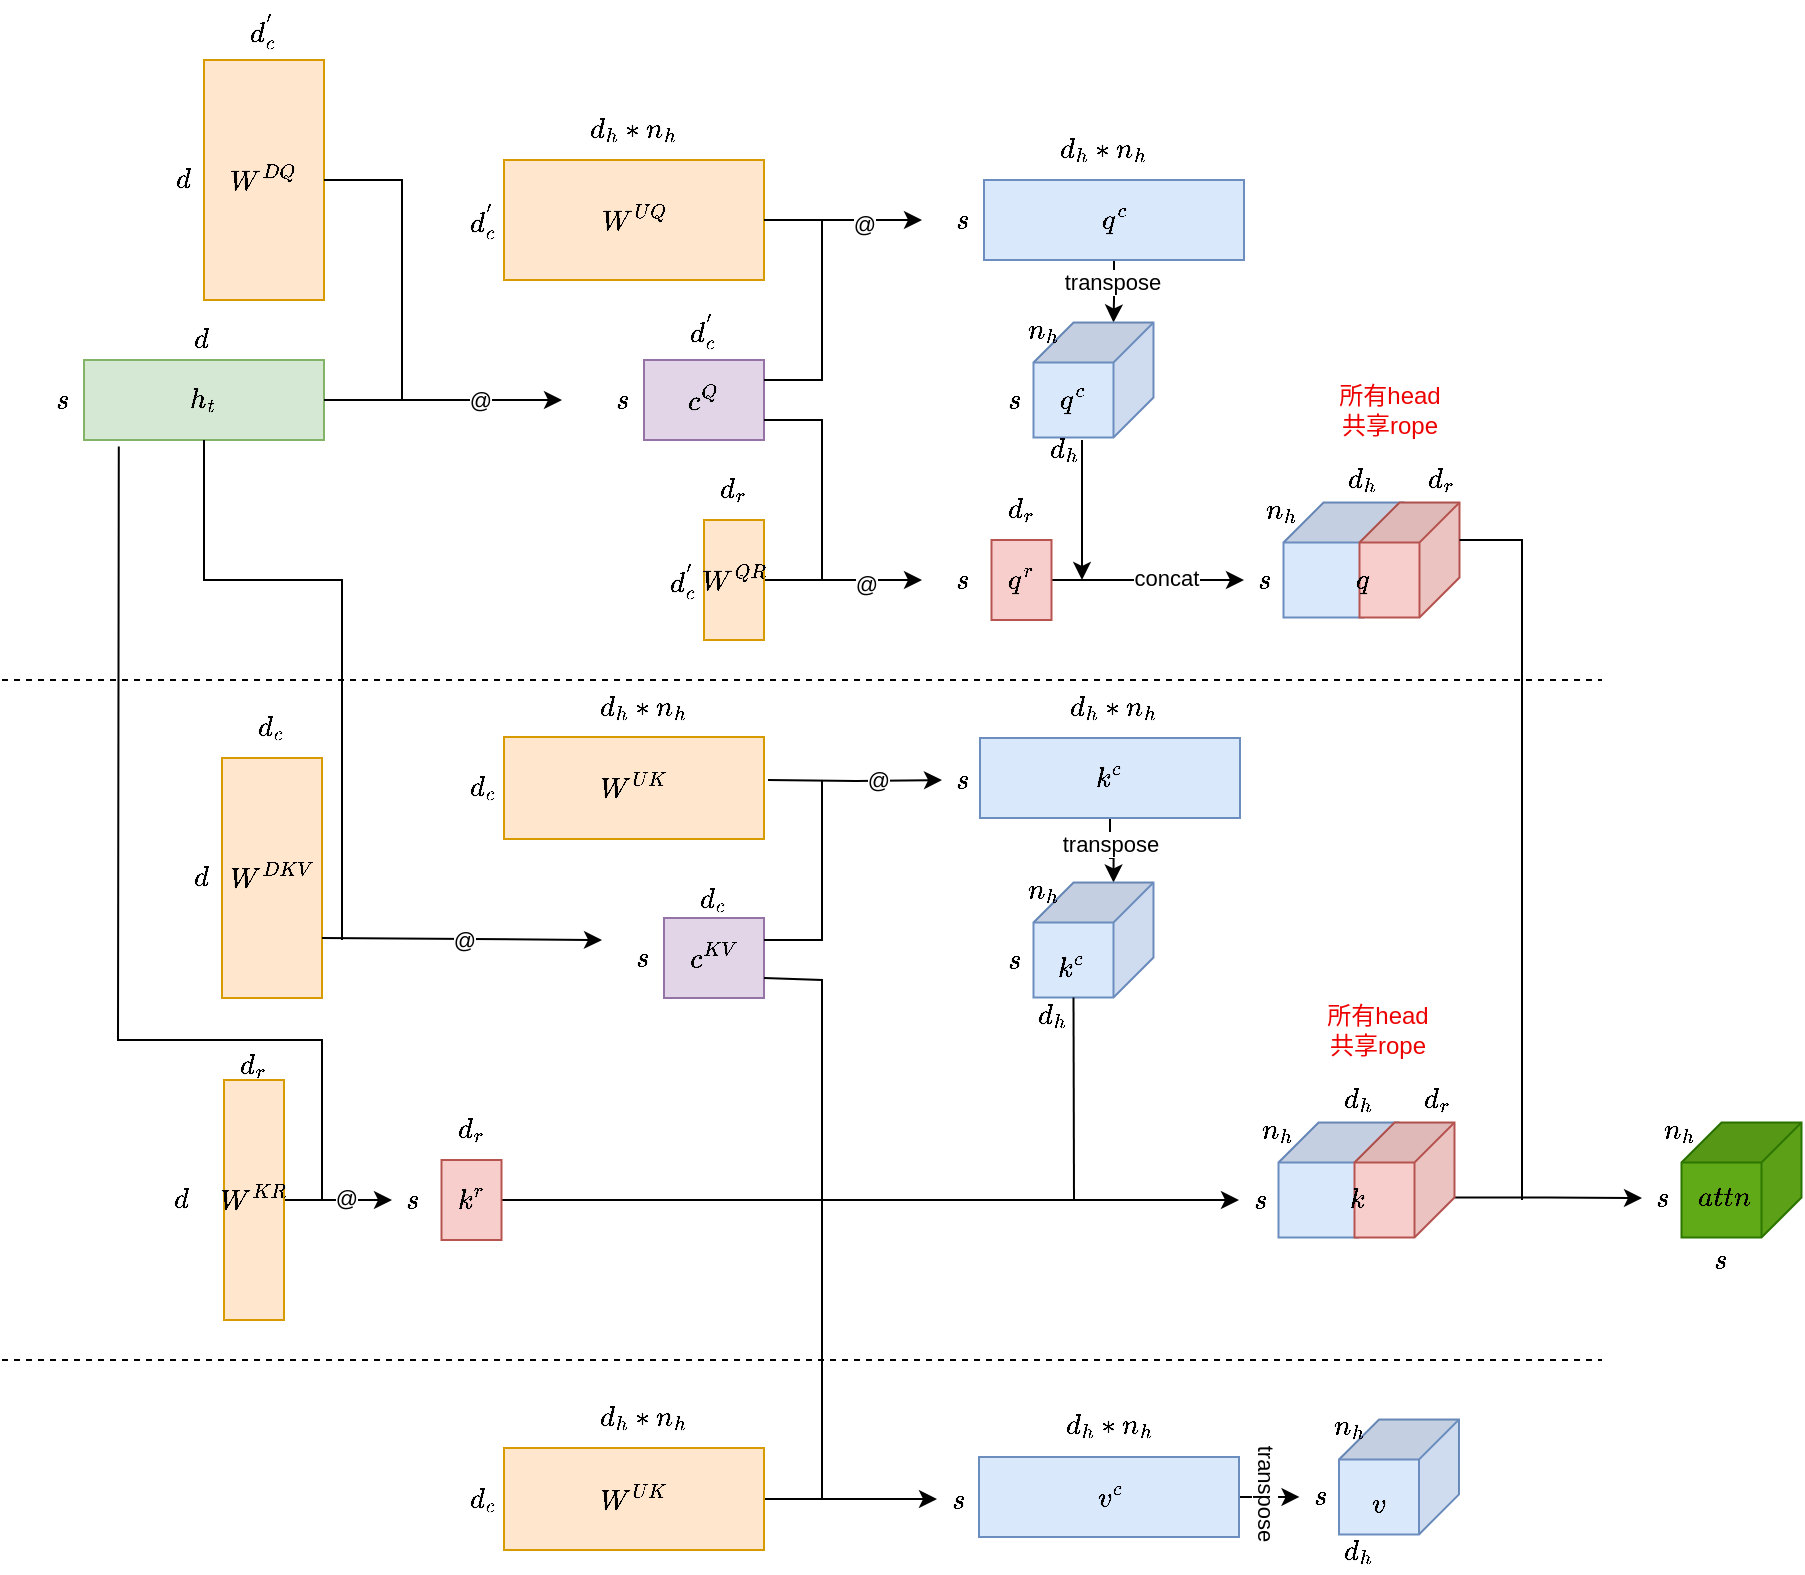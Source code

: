 <mxfile version="24.4.2" type="github">
  <diagram name="第 1 页" id="hgLZSb0Dxp2ZYe8zkw-M">
    <mxGraphModel dx="1105" dy="1774" grid="1" gridSize="10" guides="1" tooltips="1" connect="1" arrows="1" fold="1" page="1" pageScale="1" pageWidth="827" pageHeight="1169" math="1" shadow="0">
      <root>
        <mxCell id="0" />
        <mxCell id="1" parent="0" />
        <mxCell id="IeYtsDWjmAXNCj5qksfI-12" value="$$W^{DKV}$$" style="rounded=0;whiteSpace=wrap;html=1;fillColor=#ffe6cc;strokeColor=#d79b00;" vertex="1" parent="1">
          <mxGeometry x="130" y="279" width="50" height="120" as="geometry" />
        </mxCell>
        <mxCell id="IeYtsDWjmAXNCj5qksfI-11" value="$$W^{DQ}$$" style="rounded=0;whiteSpace=wrap;html=1;fillColor=#ffe6cc;strokeColor=#d79b00;" vertex="1" parent="1">
          <mxGeometry x="121" y="-70" width="60" height="120" as="geometry" />
        </mxCell>
        <mxCell id="IeYtsDWjmAXNCj5qksfI-1" value="" style="rounded=0;whiteSpace=wrap;html=1;fillColor=#d5e8d4;strokeColor=#82b366;" vertex="1" parent="1">
          <mxGeometry x="61" y="80" width="120" height="40" as="geometry" />
        </mxCell>
        <mxCell id="IeYtsDWjmAXNCj5qksfI-2" value="$$h_t$$" style="text;html=1;align=center;verticalAlign=middle;whiteSpace=wrap;rounded=0;" vertex="1" parent="1">
          <mxGeometry x="91" y="85" width="60" height="30" as="geometry" />
        </mxCell>
        <mxCell id="IeYtsDWjmAXNCj5qksfI-7" value="$$c^Q$$" style="rounded=0;whiteSpace=wrap;html=1;fillColor=#e1d5e7;strokeColor=#9673a6;" vertex="1" parent="1">
          <mxGeometry x="341" y="80" width="60" height="40" as="geometry" />
        </mxCell>
        <mxCell id="IeYtsDWjmAXNCj5qksfI-13" value="$$c^{KV}$$" style="rounded=0;whiteSpace=wrap;html=1;fillColor=#e1d5e7;strokeColor=#9673a6;" vertex="1" parent="1">
          <mxGeometry x="351" y="359" width="50" height="40" as="geometry" />
        </mxCell>
        <mxCell id="IeYtsDWjmAXNCj5qksfI-15" value="$$d_c^{&#39;}$$" style="text;html=1;align=center;verticalAlign=middle;whiteSpace=wrap;rounded=0;" vertex="1" parent="1">
          <mxGeometry x="141" y="-100" width="20" height="30" as="geometry" />
        </mxCell>
        <mxCell id="IeYtsDWjmAXNCj5qksfI-16" value="$$s$$" style="text;html=1;align=center;verticalAlign=middle;whiteSpace=wrap;rounded=0;" vertex="1" parent="1">
          <mxGeometry x="40" y="85" width="21" height="30" as="geometry" />
        </mxCell>
        <mxCell id="IeYtsDWjmAXNCj5qksfI-18" value="$$d$$" style="text;html=1;align=center;verticalAlign=middle;whiteSpace=wrap;rounded=0;" vertex="1" parent="1">
          <mxGeometry x="110" y="55" width="20" height="30" as="geometry" />
        </mxCell>
        <mxCell id="IeYtsDWjmAXNCj5qksfI-19" value="$$d$$" style="text;html=1;align=center;verticalAlign=middle;whiteSpace=wrap;rounded=0;" vertex="1" parent="1">
          <mxGeometry x="101" y="-25" width="20" height="30" as="geometry" />
        </mxCell>
        <mxCell id="IeYtsDWjmAXNCj5qksfI-20" value="$$d_c$$" style="text;html=1;align=center;verticalAlign=middle;whiteSpace=wrap;rounded=0;" vertex="1" parent="1">
          <mxGeometry x="145" y="249" width="20" height="30" as="geometry" />
        </mxCell>
        <mxCell id="IeYtsDWjmAXNCj5qksfI-21" value="$$d$$" style="text;html=1;align=center;verticalAlign=middle;whiteSpace=wrap;rounded=0;" vertex="1" parent="1">
          <mxGeometry x="110" y="324" width="20" height="30" as="geometry" />
        </mxCell>
        <mxCell id="IeYtsDWjmAXNCj5qksfI-24" value="$$s$$" style="text;html=1;align=center;verticalAlign=middle;whiteSpace=wrap;rounded=0;" vertex="1" parent="1">
          <mxGeometry x="320" y="85" width="21" height="30" as="geometry" />
        </mxCell>
        <mxCell id="IeYtsDWjmAXNCj5qksfI-25" value="$$s$$" style="text;html=1;align=center;verticalAlign=middle;whiteSpace=wrap;rounded=0;" vertex="1" parent="1">
          <mxGeometry x="330" y="364" width="21" height="30" as="geometry" />
        </mxCell>
        <mxCell id="IeYtsDWjmAXNCj5qksfI-27" value="$$d_c^{&#39;}$$" style="text;html=1;align=center;verticalAlign=middle;whiteSpace=wrap;rounded=0;" vertex="1" parent="1">
          <mxGeometry x="361" y="50" width="20" height="30" as="geometry" />
        </mxCell>
        <mxCell id="IeYtsDWjmAXNCj5qksfI-28" value="$$d_c$$" style="text;html=1;align=center;verticalAlign=middle;whiteSpace=wrap;rounded=0;" vertex="1" parent="1">
          <mxGeometry x="366" y="340" width="20" height="19" as="geometry" />
        </mxCell>
        <mxCell id="IeYtsDWjmAXNCj5qksfI-29" value="$$W^{UQ}$$" style="rounded=0;whiteSpace=wrap;html=1;fillColor=#ffe6cc;strokeColor=#d79b00;" vertex="1" parent="1">
          <mxGeometry x="271" y="-20" width="130" height="60" as="geometry" />
        </mxCell>
        <mxCell id="IeYtsDWjmAXNCj5qksfI-30" value="$$d_c^{&#39;}$$" style="text;html=1;align=center;verticalAlign=middle;whiteSpace=wrap;rounded=0;" vertex="1" parent="1">
          <mxGeometry x="251" y="-5" width="20" height="30" as="geometry" />
        </mxCell>
        <mxCell id="IeYtsDWjmAXNCj5qksfI-61" value="" style="edgeStyle=orthogonalEdgeStyle;rounded=0;orthogonalLoop=1;jettySize=auto;html=1;" edge="1" parent="1" source="IeYtsDWjmAXNCj5qksfI-31">
          <mxGeometry relative="1" as="geometry">
            <mxPoint x="480" y="190" as="targetPoint" />
          </mxGeometry>
        </mxCell>
        <mxCell id="IeYtsDWjmAXNCj5qksfI-63" value="@" style="edgeLabel;html=1;align=center;verticalAlign=middle;resizable=0;points=[];" vertex="1" connectable="0" parent="IeYtsDWjmAXNCj5qksfI-61">
          <mxGeometry x="0.28" y="-1" relative="1" as="geometry">
            <mxPoint as="offset" />
          </mxGeometry>
        </mxCell>
        <mxCell id="IeYtsDWjmAXNCj5qksfI-31" value="$$W^{QR}$$" style="rounded=0;whiteSpace=wrap;html=1;fillColor=#ffe6cc;strokeColor=#d79b00;" vertex="1" parent="1">
          <mxGeometry x="371" y="160" width="30" height="60" as="geometry" />
        </mxCell>
        <mxCell id="IeYtsDWjmAXNCj5qksfI-32" value="$${d_h}*{n_h}$$" style="text;html=1;align=center;verticalAlign=middle;whiteSpace=wrap;rounded=0;" vertex="1" parent="1">
          <mxGeometry x="326" y="-50" width="20" height="30" as="geometry" />
        </mxCell>
        <mxCell id="IeYtsDWjmAXNCj5qksfI-33" value="$$d_r$$" style="text;html=1;align=center;verticalAlign=middle;whiteSpace=wrap;rounded=0;" vertex="1" parent="1">
          <mxGeometry x="376" y="130" width="20" height="30" as="geometry" />
        </mxCell>
        <mxCell id="IeYtsDWjmAXNCj5qksfI-34" value="$$d_c^{&#39;}$$" style="text;html=1;align=center;verticalAlign=middle;whiteSpace=wrap;rounded=0;" vertex="1" parent="1">
          <mxGeometry x="351" y="175" width="20" height="30" as="geometry" />
        </mxCell>
        <mxCell id="IeYtsDWjmAXNCj5qksfI-65" value="" style="edgeStyle=orthogonalEdgeStyle;rounded=0;orthogonalLoop=1;jettySize=auto;html=1;entryX=0;entryY=0;entryDx=0;entryDy=20;entryPerimeter=0;" edge="1" parent="1" source="IeYtsDWjmAXNCj5qksfI-35" target="IeYtsDWjmAXNCj5qksfI-50">
          <mxGeometry relative="1" as="geometry" />
        </mxCell>
        <mxCell id="IeYtsDWjmAXNCj5qksfI-66" value="transpose" style="edgeLabel;html=1;align=center;verticalAlign=middle;resizable=0;points=[];" vertex="1" connectable="0" parent="IeYtsDWjmAXNCj5qksfI-65">
          <mxGeometry x="-0.326" y="-1" relative="1" as="geometry">
            <mxPoint as="offset" />
          </mxGeometry>
        </mxCell>
        <mxCell id="IeYtsDWjmAXNCj5qksfI-35" value="$$q^c$$" style="rounded=0;whiteSpace=wrap;html=1;fillColor=#dae8fc;strokeColor=#6c8ebf;" vertex="1" parent="1">
          <mxGeometry x="511" y="-10" width="130" height="40" as="geometry" />
        </mxCell>
        <mxCell id="IeYtsDWjmAXNCj5qksfI-37" value="$$s$$" style="text;html=1;align=center;verticalAlign=middle;whiteSpace=wrap;rounded=0;" vertex="1" parent="1">
          <mxGeometry x="490" y="-5" width="21" height="30" as="geometry" />
        </mxCell>
        <mxCell id="IeYtsDWjmAXNCj5qksfI-38" value="$${d_h}*{n_h}$$" style="text;html=1;align=center;verticalAlign=middle;whiteSpace=wrap;rounded=0;" vertex="1" parent="1">
          <mxGeometry x="561" y="-40" width="20" height="30" as="geometry" />
        </mxCell>
        <mxCell id="IeYtsDWjmAXNCj5qksfI-41" value="" style="endArrow=classic;html=1;rounded=0;exitX=1;exitY=0.5;exitDx=0;exitDy=0;" edge="1" parent="1" source="IeYtsDWjmAXNCj5qksfI-1">
          <mxGeometry width="50" height="50" relative="1" as="geometry">
            <mxPoint x="280" y="60" as="sourcePoint" />
            <mxPoint x="300" y="100" as="targetPoint" />
          </mxGeometry>
        </mxCell>
        <mxCell id="IeYtsDWjmAXNCj5qksfI-45" value="@" style="edgeLabel;html=1;align=center;verticalAlign=middle;resizable=0;points=[];" vertex="1" connectable="0" parent="IeYtsDWjmAXNCj5qksfI-41">
          <mxGeometry x="0.307" y="-2" relative="1" as="geometry">
            <mxPoint y="-2" as="offset" />
          </mxGeometry>
        </mxCell>
        <mxCell id="IeYtsDWjmAXNCj5qksfI-44" value="" style="endArrow=none;html=1;rounded=0;entryX=1;entryY=0.5;entryDx=0;entryDy=0;" edge="1" parent="1" target="IeYtsDWjmAXNCj5qksfI-11">
          <mxGeometry width="50" height="50" relative="1" as="geometry">
            <mxPoint x="220" y="100" as="sourcePoint" />
            <mxPoint x="330" y="10" as="targetPoint" />
            <Array as="points">
              <mxPoint x="220" y="-10" />
            </Array>
          </mxGeometry>
        </mxCell>
        <mxCell id="IeYtsDWjmAXNCj5qksfI-46" value="" style="endArrow=classic;html=1;rounded=0;exitX=1;exitY=0.5;exitDx=0;exitDy=0;" edge="1" parent="1" source="IeYtsDWjmAXNCj5qksfI-29">
          <mxGeometry width="50" height="50" relative="1" as="geometry">
            <mxPoint x="280" y="210" as="sourcePoint" />
            <mxPoint x="480" y="10" as="targetPoint" />
          </mxGeometry>
        </mxCell>
        <mxCell id="IeYtsDWjmAXNCj5qksfI-48" value="@" style="edgeLabel;html=1;align=center;verticalAlign=middle;resizable=0;points=[];" vertex="1" connectable="0" parent="IeYtsDWjmAXNCj5qksfI-46">
          <mxGeometry x="0.251" y="-2" relative="1" as="geometry">
            <mxPoint as="offset" />
          </mxGeometry>
        </mxCell>
        <mxCell id="IeYtsDWjmAXNCj5qksfI-47" value="" style="endArrow=none;html=1;rounded=0;exitX=1;exitY=0.25;exitDx=0;exitDy=0;" edge="1" parent="1" source="IeYtsDWjmAXNCj5qksfI-7">
          <mxGeometry width="50" height="50" relative="1" as="geometry">
            <mxPoint x="280" y="210" as="sourcePoint" />
            <mxPoint x="430" y="10" as="targetPoint" />
            <Array as="points">
              <mxPoint x="430" y="90" />
            </Array>
          </mxGeometry>
        </mxCell>
        <mxCell id="IeYtsDWjmAXNCj5qksfI-50" value="" style="shape=cube;whiteSpace=wrap;html=1;boundedLbl=1;backgroundOutline=1;darkOpacity=0.05;darkOpacity2=0.1;fillColor=#dae8fc;strokeColor=#6c8ebf;rotation=90;" vertex="1" parent="1">
          <mxGeometry x="537" y="60" width="57.5" height="60" as="geometry" />
        </mxCell>
        <mxCell id="IeYtsDWjmAXNCj5qksfI-51" value="$$n_h$$" style="text;html=1;align=center;verticalAlign=middle;whiteSpace=wrap;rounded=0;" vertex="1" parent="1">
          <mxGeometry x="530.75" y="50" width="20" height="30" as="geometry" />
        </mxCell>
        <mxCell id="IeYtsDWjmAXNCj5qksfI-52" value="$$s$$" style="text;html=1;align=center;verticalAlign=middle;whiteSpace=wrap;rounded=0;" vertex="1" parent="1">
          <mxGeometry x="516" y="85" width="21" height="30" as="geometry" />
        </mxCell>
        <mxCell id="IeYtsDWjmAXNCj5qksfI-53" value="$$d_h$$" style="text;html=1;align=center;verticalAlign=middle;whiteSpace=wrap;rounded=0;" vertex="1" parent="1">
          <mxGeometry x="521" y="110" width="60" height="30" as="geometry" />
        </mxCell>
        <mxCell id="IeYtsDWjmAXNCj5qksfI-71" value="" style="edgeStyle=orthogonalEdgeStyle;rounded=0;orthogonalLoop=1;jettySize=auto;html=1;entryX=0;entryY=0.5;entryDx=0;entryDy=0;" edge="1" parent="1" source="IeYtsDWjmAXNCj5qksfI-56" target="IeYtsDWjmAXNCj5qksfI-69">
          <mxGeometry relative="1" as="geometry" />
        </mxCell>
        <mxCell id="IeYtsDWjmAXNCj5qksfI-73" value="concat" style="edgeLabel;html=1;align=center;verticalAlign=middle;resizable=0;points=[];" vertex="1" connectable="0" parent="IeYtsDWjmAXNCj5qksfI-71">
          <mxGeometry x="0.188" y="-2" relative="1" as="geometry">
            <mxPoint y="-3" as="offset" />
          </mxGeometry>
        </mxCell>
        <mxCell id="IeYtsDWjmAXNCj5qksfI-56" value="$$q^r$$" style="rounded=0;whiteSpace=wrap;html=1;fillColor=#f8cecc;strokeColor=#b85450;" vertex="1" parent="1">
          <mxGeometry x="514.75" y="170" width="30" height="40" as="geometry" />
        </mxCell>
        <mxCell id="IeYtsDWjmAXNCj5qksfI-57" value="$$s$$" style="text;html=1;align=center;verticalAlign=middle;whiteSpace=wrap;rounded=0;" vertex="1" parent="1">
          <mxGeometry x="490" y="175" width="21" height="30" as="geometry" />
        </mxCell>
        <mxCell id="IeYtsDWjmAXNCj5qksfI-58" value="$$d_r$$" style="text;html=1;align=center;verticalAlign=middle;whiteSpace=wrap;rounded=0;" vertex="1" parent="1">
          <mxGeometry x="519.75" y="140" width="20" height="30" as="geometry" />
        </mxCell>
        <mxCell id="IeYtsDWjmAXNCj5qksfI-62" value="" style="endArrow=none;html=1;rounded=0;entryX=1;entryY=0.75;entryDx=0;entryDy=0;" edge="1" parent="1" target="IeYtsDWjmAXNCj5qksfI-7">
          <mxGeometry width="50" height="50" relative="1" as="geometry">
            <mxPoint x="430" y="190" as="sourcePoint" />
            <mxPoint x="330" y="160" as="targetPoint" />
            <Array as="points">
              <mxPoint x="430" y="110" />
            </Array>
          </mxGeometry>
        </mxCell>
        <mxCell id="IeYtsDWjmAXNCj5qksfI-67" value="" style="shape=cube;whiteSpace=wrap;html=1;boundedLbl=1;backgroundOutline=1;darkOpacity=0.05;darkOpacity2=0.1;fillColor=#dae8fc;strokeColor=#6c8ebf;rotation=90;" vertex="1" parent="1">
          <mxGeometry x="662" y="150" width="57.5" height="60" as="geometry" />
        </mxCell>
        <mxCell id="IeYtsDWjmAXNCj5qksfI-68" value="$$n_h$$" style="text;html=1;align=center;verticalAlign=middle;whiteSpace=wrap;rounded=0;" vertex="1" parent="1">
          <mxGeometry x="650" y="140" width="20" height="30" as="geometry" />
        </mxCell>
        <mxCell id="IeYtsDWjmAXNCj5qksfI-69" value="$$s$$" style="text;html=1;align=center;verticalAlign=middle;whiteSpace=wrap;rounded=0;" vertex="1" parent="1">
          <mxGeometry x="641" y="175" width="21" height="30" as="geometry" />
        </mxCell>
        <mxCell id="IeYtsDWjmAXNCj5qksfI-70" value="$$d_h$$" style="text;html=1;align=center;verticalAlign=middle;whiteSpace=wrap;rounded=0;" vertex="1" parent="1">
          <mxGeometry x="670" y="125" width="60" height="30" as="geometry" />
        </mxCell>
        <mxCell id="IeYtsDWjmAXNCj5qksfI-74" value="" style="shape=cube;whiteSpace=wrap;html=1;boundedLbl=1;backgroundOutline=1;darkOpacity=0.05;darkOpacity2=0.1;fillColor=#f8cecc;strokeColor=#b85450;rotation=90;" vertex="1" parent="1">
          <mxGeometry x="695" y="155" width="57.5" height="50" as="geometry" />
        </mxCell>
        <mxCell id="IeYtsDWjmAXNCj5qksfI-75" value="$$d_r$$" style="text;html=1;align=center;verticalAlign=middle;whiteSpace=wrap;rounded=0;" vertex="1" parent="1">
          <mxGeometry x="730" y="125" width="20" height="30" as="geometry" />
        </mxCell>
        <mxCell id="IeYtsDWjmAXNCj5qksfI-76" value="$$q$$" style="text;html=1;align=center;verticalAlign=middle;whiteSpace=wrap;rounded=0;" vertex="1" parent="1">
          <mxGeometry x="670" y="175" width="60" height="30" as="geometry" />
        </mxCell>
        <mxCell id="IeYtsDWjmAXNCj5qksfI-78" value="" style="endArrow=classic;html=1;rounded=0;exitX=0.65;exitY=0.333;exitDx=0;exitDy=0;exitPerimeter=0;" edge="1" parent="1" source="IeYtsDWjmAXNCj5qksfI-53">
          <mxGeometry width="50" height="50" relative="1" as="geometry">
            <mxPoint x="280" y="210" as="sourcePoint" />
            <mxPoint x="560" y="190" as="targetPoint" />
          </mxGeometry>
        </mxCell>
        <mxCell id="IeYtsDWjmAXNCj5qksfI-79" value="所有head共享rope" style="text;html=1;align=center;verticalAlign=middle;whiteSpace=wrap;rounded=0;fontColor=#ed0202;" vertex="1" parent="1">
          <mxGeometry x="683.5" y="90" width="60" height="30" as="geometry" />
        </mxCell>
        <mxCell id="IeYtsDWjmAXNCj5qksfI-104" value="" style="edgeStyle=orthogonalEdgeStyle;rounded=0;orthogonalLoop=1;jettySize=auto;html=1;entryX=0;entryY=0.5;entryDx=0;entryDy=0;" edge="1" parent="1" source="IeYtsDWjmAXNCj5qksfI-80" target="IeYtsDWjmAXNCj5qksfI-88">
          <mxGeometry relative="1" as="geometry" />
        </mxCell>
        <mxCell id="IeYtsDWjmAXNCj5qksfI-105" value="@" style="edgeLabel;html=1;align=center;verticalAlign=middle;resizable=0;points=[];" vertex="1" connectable="0" parent="IeYtsDWjmAXNCj5qksfI-104">
          <mxGeometry x="0.1" relative="1" as="geometry">
            <mxPoint x="1" y="-1" as="offset" />
          </mxGeometry>
        </mxCell>
        <mxCell id="IeYtsDWjmAXNCj5qksfI-80" value="$$W^{KR}$$" style="rounded=0;whiteSpace=wrap;html=1;fillColor=#ffe6cc;strokeColor=#d79b00;" vertex="1" parent="1">
          <mxGeometry x="131" y="440" width="30" height="120" as="geometry" />
        </mxCell>
        <mxCell id="IeYtsDWjmAXNCj5qksfI-81" value="$$d_r$$" style="text;html=1;align=center;verticalAlign=middle;whiteSpace=wrap;rounded=0;" vertex="1" parent="1">
          <mxGeometry x="136" y="418" width="20" height="30" as="geometry" />
        </mxCell>
        <mxCell id="IeYtsDWjmAXNCj5qksfI-82" value="$$d$$" style="text;html=1;align=center;verticalAlign=middle;whiteSpace=wrap;rounded=0;" vertex="1" parent="1">
          <mxGeometry x="100" y="485" width="20" height="30" as="geometry" />
        </mxCell>
        <mxCell id="IeYtsDWjmAXNCj5qksfI-136" style="edgeStyle=orthogonalEdgeStyle;rounded=0;orthogonalLoop=1;jettySize=auto;html=1;exitX=1;exitY=0.5;exitDx=0;exitDy=0;entryX=0;entryY=0.5;entryDx=0;entryDy=0;" edge="1" parent="1" source="IeYtsDWjmAXNCj5qksfI-87" target="IeYtsDWjmAXNCj5qksfI-131">
          <mxGeometry relative="1" as="geometry" />
        </mxCell>
        <mxCell id="IeYtsDWjmAXNCj5qksfI-87" value="$$k^r$$" style="rounded=0;whiteSpace=wrap;html=1;fillColor=#f8cecc;strokeColor=#b85450;" vertex="1" parent="1">
          <mxGeometry x="239.75" y="480" width="30" height="40" as="geometry" />
        </mxCell>
        <mxCell id="IeYtsDWjmAXNCj5qksfI-88" value="$$s$$" style="text;html=1;align=center;verticalAlign=middle;whiteSpace=wrap;rounded=0;" vertex="1" parent="1">
          <mxGeometry x="215" y="485" width="21" height="30" as="geometry" />
        </mxCell>
        <mxCell id="IeYtsDWjmAXNCj5qksfI-89" value="$$d_r$$" style="text;html=1;align=center;verticalAlign=middle;whiteSpace=wrap;rounded=0;" vertex="1" parent="1">
          <mxGeometry x="244.75" y="450" width="20" height="30" as="geometry" />
        </mxCell>
        <mxCell id="IeYtsDWjmAXNCj5qksfI-117" value="" style="edgeStyle=orthogonalEdgeStyle;rounded=0;orthogonalLoop=1;jettySize=auto;html=1;" edge="1" parent="1" target="IeYtsDWjmAXNCj5qksfI-107">
          <mxGeometry relative="1" as="geometry">
            <mxPoint x="403" y="290" as="sourcePoint" />
          </mxGeometry>
        </mxCell>
        <mxCell id="IeYtsDWjmAXNCj5qksfI-126" value="@" style="edgeLabel;html=1;align=center;verticalAlign=middle;resizable=0;points=[];" vertex="1" connectable="0" parent="IeYtsDWjmAXNCj5qksfI-117">
          <mxGeometry x="0.252" y="-2" relative="1" as="geometry">
            <mxPoint y="-2" as="offset" />
          </mxGeometry>
        </mxCell>
        <mxCell id="IeYtsDWjmAXNCj5qksfI-95" value="$$W^{UK}$$" style="rounded=0;whiteSpace=wrap;html=1;fillColor=#ffe6cc;strokeColor=#d79b00;" vertex="1" parent="1">
          <mxGeometry x="271" y="268.5" width="130" height="51" as="geometry" />
        </mxCell>
        <mxCell id="IeYtsDWjmAXNCj5qksfI-96" value="" style="endArrow=none;dashed=1;html=1;rounded=0;" edge="1" parent="1">
          <mxGeometry width="50" height="50" relative="1" as="geometry">
            <mxPoint x="20" y="240" as="sourcePoint" />
            <mxPoint x="820" y="240" as="targetPoint" />
          </mxGeometry>
        </mxCell>
        <mxCell id="IeYtsDWjmAXNCj5qksfI-97" value="$$d_c$$" style="text;html=1;align=center;verticalAlign=middle;whiteSpace=wrap;rounded=0;" vertex="1" parent="1">
          <mxGeometry x="251" y="279" width="20" height="30" as="geometry" />
        </mxCell>
        <mxCell id="IeYtsDWjmAXNCj5qksfI-98" value="" style="endArrow=classic;html=1;rounded=0;exitX=1;exitY=0.75;exitDx=0;exitDy=0;" edge="1" parent="1" source="IeYtsDWjmAXNCj5qksfI-12">
          <mxGeometry width="50" height="50" relative="1" as="geometry">
            <mxPoint x="400" y="240" as="sourcePoint" />
            <mxPoint x="320" y="370" as="targetPoint" />
          </mxGeometry>
        </mxCell>
        <mxCell id="IeYtsDWjmAXNCj5qksfI-100" value="@" style="edgeLabel;html=1;align=center;verticalAlign=middle;resizable=0;points=[];" vertex="1" connectable="0" parent="IeYtsDWjmAXNCj5qksfI-98">
          <mxGeometry x="0.287" relative="1" as="geometry">
            <mxPoint x="-19" as="offset" />
          </mxGeometry>
        </mxCell>
        <mxCell id="IeYtsDWjmAXNCj5qksfI-99" value="" style="endArrow=none;html=1;rounded=0;entryX=0.5;entryY=1;entryDx=0;entryDy=0;" edge="1" parent="1" target="IeYtsDWjmAXNCj5qksfI-1">
          <mxGeometry width="50" height="50" relative="1" as="geometry">
            <mxPoint x="190" y="370" as="sourcePoint" />
            <mxPoint x="450" y="190" as="targetPoint" />
            <Array as="points">
              <mxPoint x="190" y="190" />
              <mxPoint x="121" y="190" />
            </Array>
          </mxGeometry>
        </mxCell>
        <mxCell id="IeYtsDWjmAXNCj5qksfI-102" value="$${d_h}*{n_h}$$" style="text;html=1;align=center;verticalAlign=middle;whiteSpace=wrap;rounded=0;" vertex="1" parent="1">
          <mxGeometry x="318.5" y="238.5" width="44" height="30" as="geometry" />
        </mxCell>
        <mxCell id="IeYtsDWjmAXNCj5qksfI-103" value="" style="endArrow=none;html=1;rounded=0;entryX=0.145;entryY=1.08;entryDx=0;entryDy=0;entryPerimeter=0;" edge="1" parent="1" target="IeYtsDWjmAXNCj5qksfI-1">
          <mxGeometry width="50" height="50" relative="1" as="geometry">
            <mxPoint x="180" y="500" as="sourcePoint" />
            <mxPoint x="450" y="390" as="targetPoint" />
            <Array as="points">
              <mxPoint x="180" y="420" />
              <mxPoint x="78" y="420" />
            </Array>
          </mxGeometry>
        </mxCell>
        <mxCell id="IeYtsDWjmAXNCj5qksfI-115" value="" style="edgeStyle=orthogonalEdgeStyle;rounded=0;orthogonalLoop=1;jettySize=auto;html=1;entryX=0;entryY=0;entryDx=0;entryDy=20;entryPerimeter=0;" edge="1" parent="1" source="IeYtsDWjmAXNCj5qksfI-106" target="IeYtsDWjmAXNCj5qksfI-111">
          <mxGeometry relative="1" as="geometry" />
        </mxCell>
        <mxCell id="IeYtsDWjmAXNCj5qksfI-116" value="transpose" style="edgeLabel;html=1;align=center;verticalAlign=middle;resizable=0;points=[];" vertex="1" connectable="0" parent="IeYtsDWjmAXNCj5qksfI-115">
          <mxGeometry x="-0.334" y="1" relative="1" as="geometry">
            <mxPoint x="-1" y="1" as="offset" />
          </mxGeometry>
        </mxCell>
        <mxCell id="IeYtsDWjmAXNCj5qksfI-106" value="$$k^c$$" style="rounded=0;whiteSpace=wrap;html=1;fillColor=#dae8fc;strokeColor=#6c8ebf;" vertex="1" parent="1">
          <mxGeometry x="509" y="269" width="130" height="40" as="geometry" />
        </mxCell>
        <mxCell id="IeYtsDWjmAXNCj5qksfI-107" value="$$s$$" style="text;html=1;align=center;verticalAlign=middle;whiteSpace=wrap;rounded=0;" vertex="1" parent="1">
          <mxGeometry x="490" y="275" width="21" height="30" as="geometry" />
        </mxCell>
        <mxCell id="IeYtsDWjmAXNCj5qksfI-110" value="$${d_h}*{n_h}$$" style="text;html=1;align=center;verticalAlign=middle;whiteSpace=wrap;rounded=0;" vertex="1" parent="1">
          <mxGeometry x="554" y="238.5" width="44" height="30" as="geometry" />
        </mxCell>
        <mxCell id="IeYtsDWjmAXNCj5qksfI-111" value="" style="shape=cube;whiteSpace=wrap;html=1;boundedLbl=1;backgroundOutline=1;darkOpacity=0.05;darkOpacity2=0.1;fillColor=#dae8fc;strokeColor=#6c8ebf;rotation=90;" vertex="1" parent="1">
          <mxGeometry x="537" y="340" width="57.5" height="60" as="geometry" />
        </mxCell>
        <mxCell id="IeYtsDWjmAXNCj5qksfI-112" value="$$n_h$$" style="text;html=1;align=center;verticalAlign=middle;whiteSpace=wrap;rounded=0;" vertex="1" parent="1">
          <mxGeometry x="530.75" y="330" width="20" height="30" as="geometry" />
        </mxCell>
        <mxCell id="IeYtsDWjmAXNCj5qksfI-113" value="$$s$$" style="text;html=1;align=center;verticalAlign=middle;whiteSpace=wrap;rounded=0;" vertex="1" parent="1">
          <mxGeometry x="516" y="365" width="21" height="30" as="geometry" />
        </mxCell>
        <mxCell id="IeYtsDWjmAXNCj5qksfI-114" value="$$d_h$$" style="text;html=1;align=center;verticalAlign=middle;whiteSpace=wrap;rounded=0;" vertex="1" parent="1">
          <mxGeometry x="514.75" y="398" width="60" height="20" as="geometry" />
        </mxCell>
        <mxCell id="IeYtsDWjmAXNCj5qksfI-125" value="" style="endArrow=none;html=1;rounded=0;" edge="1" parent="1">
          <mxGeometry width="50" height="50" relative="1" as="geometry">
            <mxPoint x="401" y="370" as="sourcePoint" />
            <mxPoint x="430" y="290" as="targetPoint" />
            <Array as="points">
              <mxPoint x="430" y="370" />
            </Array>
          </mxGeometry>
        </mxCell>
        <mxCell id="IeYtsDWjmAXNCj5qksfI-127" value="&lt;span style=&quot;color: rgb(0, 0, 0); font-family: Helvetica; font-size: 12px; font-style: normal; font-variant-ligatures: normal; font-variant-caps: normal; font-weight: 400; letter-spacing: normal; orphans: 2; text-align: center; text-indent: 0px; text-transform: none; widows: 2; word-spacing: 0px; -webkit-text-stroke-width: 0px; white-space: normal; background-color: rgb(251, 251, 251); text-decoration-thickness: initial; text-decoration-style: initial; text-decoration-color: initial; display: inline !important; float: none;&quot;&gt;$$q^c$$&lt;/span&gt;" style="text;html=1;align=center;verticalAlign=middle;whiteSpace=wrap;rounded=0;" vertex="1" parent="1">
          <mxGeometry x="539.75" y="90" width="30" height="20" as="geometry" />
        </mxCell>
        <mxCell id="IeYtsDWjmAXNCj5qksfI-128" value="&lt;span style=&quot;color: rgb(0, 0, 0); font-family: Helvetica; font-size: 12px; font-style: normal; font-variant-ligatures: normal; font-variant-caps: normal; font-weight: 400; letter-spacing: normal; orphans: 2; text-align: center; text-indent: 0px; text-transform: none; widows: 2; word-spacing: 0px; -webkit-text-stroke-width: 0px; white-space: normal; background-color: rgb(251, 251, 251); text-decoration-thickness: initial; text-decoration-style: initial; text-decoration-color: initial; display: inline !important; float: none;&quot;&gt;$$k^c$$&lt;/span&gt;" style="text;html=1;align=center;verticalAlign=middle;whiteSpace=wrap;rounded=0;" vertex="1" parent="1">
          <mxGeometry x="539.75" y="374" width="30" height="20" as="geometry" />
        </mxCell>
        <mxCell id="IeYtsDWjmAXNCj5qksfI-129" value="" style="shape=cube;whiteSpace=wrap;html=1;boundedLbl=1;backgroundOutline=1;darkOpacity=0.05;darkOpacity2=0.1;fillColor=#dae8fc;strokeColor=#6c8ebf;rotation=90;" vertex="1" parent="1">
          <mxGeometry x="659.5" y="460" width="57.5" height="60" as="geometry" />
        </mxCell>
        <mxCell id="IeYtsDWjmAXNCj5qksfI-130" value="$$n_h$$" style="text;html=1;align=center;verticalAlign=middle;whiteSpace=wrap;rounded=0;" vertex="1" parent="1">
          <mxGeometry x="647.5" y="450" width="20" height="30" as="geometry" />
        </mxCell>
        <mxCell id="IeYtsDWjmAXNCj5qksfI-131" value="$$s$$" style="text;html=1;align=center;verticalAlign=middle;whiteSpace=wrap;rounded=0;" vertex="1" parent="1">
          <mxGeometry x="638.5" y="485" width="21" height="30" as="geometry" />
        </mxCell>
        <mxCell id="IeYtsDWjmAXNCj5qksfI-132" value="$$d_h$$" style="text;html=1;align=center;verticalAlign=middle;whiteSpace=wrap;rounded=0;" vertex="1" parent="1">
          <mxGeometry x="667.5" y="435" width="60" height="30" as="geometry" />
        </mxCell>
        <mxCell id="IeYtsDWjmAXNCj5qksfI-165" style="edgeStyle=orthogonalEdgeStyle;rounded=0;orthogonalLoop=1;jettySize=auto;html=1;exitX=0;exitY=0;exitDx=37.5;exitDy=0;exitPerimeter=0;entryX=0;entryY=0.5;entryDx=0;entryDy=0;" edge="1" parent="1" source="IeYtsDWjmAXNCj5qksfI-133" target="IeYtsDWjmAXNCj5qksfI-160">
          <mxGeometry relative="1" as="geometry" />
        </mxCell>
        <mxCell id="IeYtsDWjmAXNCj5qksfI-133" value="" style="shape=cube;whiteSpace=wrap;html=1;boundedLbl=1;backgroundOutline=1;darkOpacity=0.05;darkOpacity2=0.1;fillColor=#f8cecc;strokeColor=#b85450;rotation=90;" vertex="1" parent="1">
          <mxGeometry x="692.5" y="465" width="57.5" height="50" as="geometry" />
        </mxCell>
        <mxCell id="IeYtsDWjmAXNCj5qksfI-134" value="$$d_r$$" style="text;html=1;align=center;verticalAlign=middle;whiteSpace=wrap;rounded=0;" vertex="1" parent="1">
          <mxGeometry x="727.5" y="435" width="20" height="30" as="geometry" />
        </mxCell>
        <mxCell id="IeYtsDWjmAXNCj5qksfI-135" value="$$k$$" style="text;html=1;align=center;verticalAlign=middle;whiteSpace=wrap;rounded=0;" vertex="1" parent="1">
          <mxGeometry x="667.5" y="485" width="60" height="30" as="geometry" />
        </mxCell>
        <mxCell id="IeYtsDWjmAXNCj5qksfI-138" value="" style="endArrow=none;html=1;rounded=0;entryX=0;entryY=0;entryDx=57.5;entryDy=40;entryPerimeter=0;" edge="1" parent="1" target="IeYtsDWjmAXNCj5qksfI-111">
          <mxGeometry width="50" height="50" relative="1" as="geometry">
            <mxPoint x="556" y="500" as="sourcePoint" />
            <mxPoint x="510" y="480" as="targetPoint" />
          </mxGeometry>
        </mxCell>
        <mxCell id="IeYtsDWjmAXNCj5qksfI-151" style="edgeStyle=orthogonalEdgeStyle;rounded=0;orthogonalLoop=1;jettySize=auto;html=1;exitX=1;exitY=0.5;exitDx=0;exitDy=0;entryX=0;entryY=0.5;entryDx=0;entryDy=0;" edge="1" parent="1" source="IeYtsDWjmAXNCj5qksfI-139" target="IeYtsDWjmAXNCj5qksfI-143">
          <mxGeometry relative="1" as="geometry" />
        </mxCell>
        <mxCell id="IeYtsDWjmAXNCj5qksfI-139" value="$$W^{UK}$$" style="rounded=0;whiteSpace=wrap;html=1;fillColor=#ffe6cc;strokeColor=#d79b00;" vertex="1" parent="1">
          <mxGeometry x="271" y="624" width="130" height="51" as="geometry" />
        </mxCell>
        <mxCell id="IeYtsDWjmAXNCj5qksfI-140" value="$$d_c$$" style="text;html=1;align=center;verticalAlign=middle;whiteSpace=wrap;rounded=0;" vertex="1" parent="1">
          <mxGeometry x="251" y="634.5" width="20" height="30" as="geometry" />
        </mxCell>
        <mxCell id="IeYtsDWjmAXNCj5qksfI-141" value="$${d_h}*{n_h}$$" style="text;html=1;align=center;verticalAlign=middle;whiteSpace=wrap;rounded=0;" vertex="1" parent="1">
          <mxGeometry x="318.5" y="594" width="44" height="30" as="geometry" />
        </mxCell>
        <mxCell id="IeYtsDWjmAXNCj5qksfI-154" style="edgeStyle=orthogonalEdgeStyle;rounded=0;orthogonalLoop=1;jettySize=auto;html=1;exitX=1;exitY=0.5;exitDx=0;exitDy=0;entryX=0;entryY=0.5;entryDx=0;entryDy=0;" edge="1" parent="1" source="IeYtsDWjmAXNCj5qksfI-142" target="IeYtsDWjmAXNCj5qksfI-148">
          <mxGeometry relative="1" as="geometry" />
        </mxCell>
        <mxCell id="IeYtsDWjmAXNCj5qksfI-142" value="$$v^c$$" style="rounded=0;whiteSpace=wrap;html=1;fillColor=#dae8fc;strokeColor=#6c8ebf;" vertex="1" parent="1">
          <mxGeometry x="508.5" y="628.5" width="130" height="40" as="geometry" />
        </mxCell>
        <mxCell id="IeYtsDWjmAXNCj5qksfI-143" value="$$s$$" style="text;html=1;align=center;verticalAlign=middle;whiteSpace=wrap;rounded=0;" vertex="1" parent="1">
          <mxGeometry x="487.5" y="634.5" width="21" height="30" as="geometry" />
        </mxCell>
        <mxCell id="IeYtsDWjmAXNCj5qksfI-144" value="$${d_h}*{n_h}$$" style="text;html=1;align=center;verticalAlign=middle;whiteSpace=wrap;rounded=0;" vertex="1" parent="1">
          <mxGeometry x="551.5" y="598" width="44" height="30" as="geometry" />
        </mxCell>
        <mxCell id="IeYtsDWjmAXNCj5qksfI-146" value="" style="shape=cube;whiteSpace=wrap;html=1;boundedLbl=1;backgroundOutline=1;darkOpacity=0.05;darkOpacity2=0.1;fillColor=#dae8fc;strokeColor=#6c8ebf;rotation=90;" vertex="1" parent="1">
          <mxGeometry x="689.75" y="608.46" width="57.5" height="60" as="geometry" />
        </mxCell>
        <mxCell id="IeYtsDWjmAXNCj5qksfI-147" value="$$n_h$$" style="text;html=1;align=center;verticalAlign=middle;whiteSpace=wrap;rounded=0;" vertex="1" parent="1">
          <mxGeometry x="683.5" y="598.46" width="20" height="30" as="geometry" />
        </mxCell>
        <mxCell id="IeYtsDWjmAXNCj5qksfI-148" value="$$s$$" style="text;html=1;align=center;verticalAlign=middle;whiteSpace=wrap;rounded=0;" vertex="1" parent="1">
          <mxGeometry x="668.75" y="633.46" width="21" height="30" as="geometry" />
        </mxCell>
        <mxCell id="IeYtsDWjmAXNCj5qksfI-149" value="$$d_h$$" style="text;html=1;align=center;verticalAlign=middle;whiteSpace=wrap;rounded=0;" vertex="1" parent="1">
          <mxGeometry x="667.5" y="666.46" width="60" height="20" as="geometry" />
        </mxCell>
        <mxCell id="IeYtsDWjmAXNCj5qksfI-150" value="&lt;span style=&quot;color: rgb(0, 0, 0); font-family: Helvetica; font-size: 12px; font-style: normal; font-variant-ligatures: normal; font-variant-caps: normal; font-weight: 400; letter-spacing: normal; orphans: 2; text-align: center; text-indent: 0px; text-transform: none; widows: 2; word-spacing: 0px; -webkit-text-stroke-width: 0px; white-space: normal; background-color: rgb(251, 251, 251); text-decoration-thickness: initial; text-decoration-style: initial; text-decoration-color: initial; display: inline !important; float: none;&quot;&gt;$$v$$&lt;/span&gt;" style="text;html=1;align=center;verticalAlign=middle;whiteSpace=wrap;rounded=0;" vertex="1" parent="1">
          <mxGeometry x="692.5" y="642.46" width="30" height="20" as="geometry" />
        </mxCell>
        <mxCell id="IeYtsDWjmAXNCj5qksfI-153" value="" style="endArrow=none;html=1;rounded=0;entryX=1;entryY=0.75;entryDx=0;entryDy=0;" edge="1" parent="1" target="IeYtsDWjmAXNCj5qksfI-13">
          <mxGeometry width="50" height="50" relative="1" as="geometry">
            <mxPoint x="430" y="650" as="sourcePoint" />
            <mxPoint x="510" y="440" as="targetPoint" />
            <Array as="points">
              <mxPoint x="430" y="390" />
            </Array>
          </mxGeometry>
        </mxCell>
        <mxCell id="IeYtsDWjmAXNCj5qksfI-155" value="transpose" style="text;html=1;align=center;verticalAlign=middle;whiteSpace=wrap;rounded=0;rotation=90;labelBackgroundColor=default;fontSize=11;" vertex="1" parent="1">
          <mxGeometry x="622.5" y="631.5" width="60" height="30" as="geometry" />
        </mxCell>
        <mxCell id="IeYtsDWjmAXNCj5qksfI-156" value="" style="endArrow=none;dashed=1;html=1;rounded=0;" edge="1" parent="1">
          <mxGeometry width="50" height="50" relative="1" as="geometry">
            <mxPoint x="20" y="580" as="sourcePoint" />
            <mxPoint x="820" y="580" as="targetPoint" />
          </mxGeometry>
        </mxCell>
        <mxCell id="IeYtsDWjmAXNCj5qksfI-157" value="所有head共享rope" style="text;html=1;align=center;verticalAlign=middle;whiteSpace=wrap;rounded=0;fontColor=#ed0202;" vertex="1" parent="1">
          <mxGeometry x="677.5" y="400" width="60" height="30" as="geometry" />
        </mxCell>
        <mxCell id="IeYtsDWjmAXNCj5qksfI-158" value="" style="shape=cube;whiteSpace=wrap;html=1;boundedLbl=1;backgroundOutline=1;darkOpacity=0.05;darkOpacity2=0.1;fillColor=#60a917;strokeColor=#2D7600;rotation=90;fontColor=#ffffff;" vertex="1" parent="1">
          <mxGeometry x="861" y="460" width="57.5" height="60" as="geometry" />
        </mxCell>
        <mxCell id="IeYtsDWjmAXNCj5qksfI-159" value="$$n_h$$" style="text;html=1;align=center;verticalAlign=middle;whiteSpace=wrap;rounded=0;" vertex="1" parent="1">
          <mxGeometry x="849" y="450" width="20" height="30" as="geometry" />
        </mxCell>
        <mxCell id="IeYtsDWjmAXNCj5qksfI-160" value="$$s$$" style="text;html=1;align=center;verticalAlign=middle;whiteSpace=wrap;rounded=0;" vertex="1" parent="1">
          <mxGeometry x="840" y="484" width="21" height="30" as="geometry" />
        </mxCell>
        <mxCell id="IeYtsDWjmAXNCj5qksfI-161" value="$$s$$" style="text;html=1;align=center;verticalAlign=middle;whiteSpace=wrap;rounded=0;" vertex="1" parent="1">
          <mxGeometry x="849" y="520" width="60" height="20" as="geometry" />
        </mxCell>
        <mxCell id="IeYtsDWjmAXNCj5qksfI-166" value="" style="endArrow=none;html=1;rounded=0;entryX=0;entryY=0;entryDx=18.75;entryDy=0;entryPerimeter=0;" edge="1" parent="1" target="IeYtsDWjmAXNCj5qksfI-74">
          <mxGeometry width="50" height="50" relative="1" as="geometry">
            <mxPoint x="780" y="500" as="sourcePoint" />
            <mxPoint x="720" y="390" as="targetPoint" />
            <Array as="points">
              <mxPoint x="780" y="170" />
            </Array>
          </mxGeometry>
        </mxCell>
        <mxCell id="IeYtsDWjmAXNCj5qksfI-167" value="$$attn$$" style="text;html=1;align=center;verticalAlign=middle;whiteSpace=wrap;rounded=0;" vertex="1" parent="1">
          <mxGeometry x="851" y="484" width="60" height="30" as="geometry" />
        </mxCell>
      </root>
    </mxGraphModel>
  </diagram>
</mxfile>
